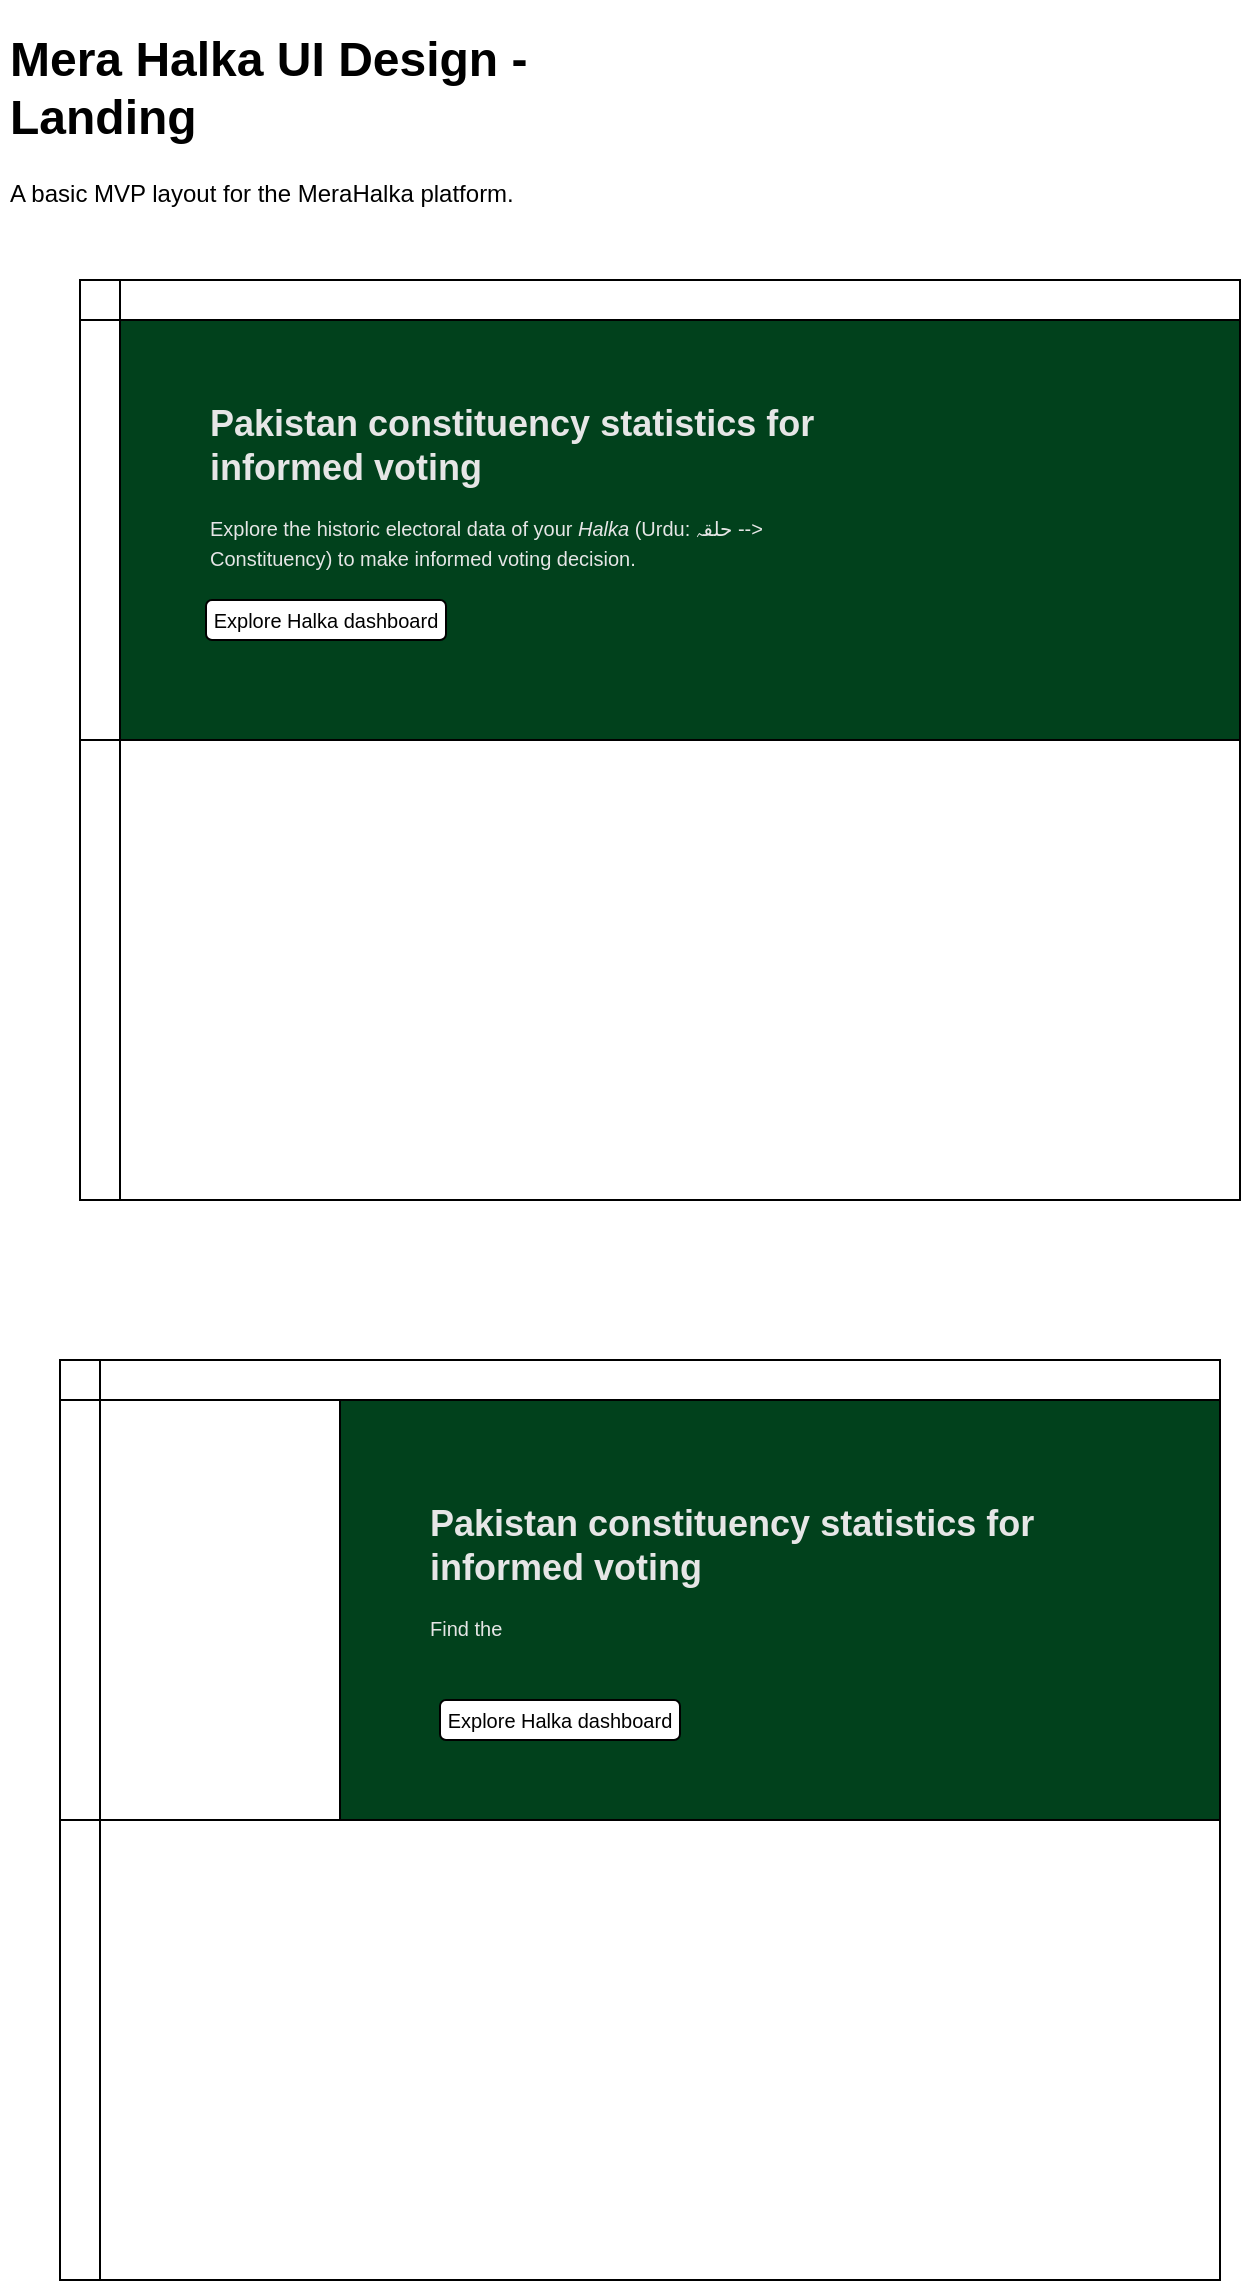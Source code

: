 <mxGraphModel dx="214" dy="174" grid="1" gridSize="10" guides="1" tooltips="1" connect="1" arrows="1" fold="1" page="1" pageScale="1" pageWidth="827" pageHeight="1169" background="#ffffff"><root><mxCell id="0"/><mxCell id="1" parent="0"/><mxCell id="4" value="" style="shape=internalStorage;whiteSpace=wrap;html=1;" parent="1" vertex="1"><mxGeometry x="40" y="680" width="580" height="460" as="geometry"/></mxCell><mxCell id="8" value="" style="rounded=0;whiteSpace=wrap;html=1;fillColor=#01411C;" parent="1" vertex="1"><mxGeometry x="180" y="700" width="440" height="210" as="geometry"/></mxCell><mxCell id="2" value="&lt;h1&gt;Mera Halka UI Design - Landing&lt;/h1&gt;&lt;p&gt;A basic MVP layout for the MeraHalka platform.&lt;/p&gt;" style="text;html=1;strokeColor=none;fillColor=none;spacing=5;spacingTop=-20;whiteSpace=wrap;overflow=hidden;rounded=0;" parent="1" vertex="1"><mxGeometry x="10" y="10" width="320" height="120" as="geometry"/></mxCell><mxCell id="5" value="" style="endArrow=none;html=1;entryX=1;entryY=0.5;exitX=0;exitY=0.5;" parent="1" source="4" target="4" edge="1"><mxGeometry width="50" height="50" relative="1" as="geometry"><mxPoint x="60" y="880" as="sourcePoint"/><mxPoint x="110" y="830" as="targetPoint"/></mxGeometry></mxCell><mxCell id="6" value="&lt;h1 style=&quot;font-size: 18px&quot;&gt;&lt;font style=&quot;font-size: 18px&quot;&gt;Pakistan constituency statistics for informed voting&lt;/font&gt;&lt;/h1&gt;&lt;p&gt;&lt;font style=&quot;font-size: 10px&quot;&gt;Find the&amp;nbsp;&lt;/font&gt;&lt;/p&gt;" style="text;html=1;strokeColor=none;fillColor=none;spacing=5;spacingTop=-20;whiteSpace=wrap;overflow=hidden;rounded=0;fontColor=#E6E6E6;" parent="1" vertex="1"><mxGeometry x="220" y="750" width="340" height="150" as="geometry"/></mxCell><mxCell id="7" value="Explore Halka dashboard" style="rounded=1;whiteSpace=wrap;html=1;fontSize=10;" parent="1" vertex="1"><mxGeometry x="230" y="850" width="120" height="20" as="geometry"/></mxCell><mxCell id="9" value="" style="shape=internalStorage;whiteSpace=wrap;html=1;" vertex="1" parent="1"><mxGeometry x="50" y="140" width="580" height="460" as="geometry"/></mxCell><mxCell id="10" value="" style="rounded=0;whiteSpace=wrap;html=1;fillColor=#01411C;" vertex="1" parent="1"><mxGeometry x="70" y="160" width="560" height="210" as="geometry"/></mxCell><mxCell id="11" value="" style="endArrow=none;html=1;entryX=1;entryY=0.5;exitX=0;exitY=0.5;" edge="1" source="9" target="9" parent="1"><mxGeometry width="50" height="50" relative="1" as="geometry"><mxPoint x="70" y="340" as="sourcePoint"/><mxPoint x="120" y="290" as="targetPoint"/></mxGeometry></mxCell><mxCell id="12" value="&lt;h1 style=&quot;font-size: 18px&quot;&gt;&lt;font style=&quot;font-size: 18px&quot;&gt;Pakistan constituency statistics for informed voting&lt;/font&gt;&lt;/h1&gt;&lt;p&gt;&lt;font style=&quot;font-size: 10px&quot;&gt;Explore&amp;nbsp;the&amp;nbsp;historic electoral data of your &lt;i&gt;Halka&lt;/i&gt; (Urdu:&amp;nbsp;&lt;/font&gt;&lt;span style=&quot;font-size: 10px&quot;&gt;حلقہ --&amp;gt; Constituency&lt;/span&gt;&lt;span style=&quot;font-size: 10px&quot;&gt;) to make&amp;nbsp;&lt;/span&gt;&lt;font size=&quot;1&quot;&gt;informed voting&amp;nbsp;decision.&lt;/font&gt;&lt;/p&gt;" style="text;html=1;strokeColor=none;fillColor=none;spacing=5;spacingTop=-20;whiteSpace=wrap;overflow=hidden;rounded=0;fontColor=#E6E6E6;" vertex="1" parent="1"><mxGeometry x="110" y="200" width="340" height="150" as="geometry"/></mxCell><mxCell id="13" value="Explore Halka dashboard" style="rounded=1;whiteSpace=wrap;html=1;fontSize=10;" vertex="1" parent="1"><mxGeometry x="113" y="300" width="120" height="20" as="geometry"/></mxCell></root></mxGraphModel>